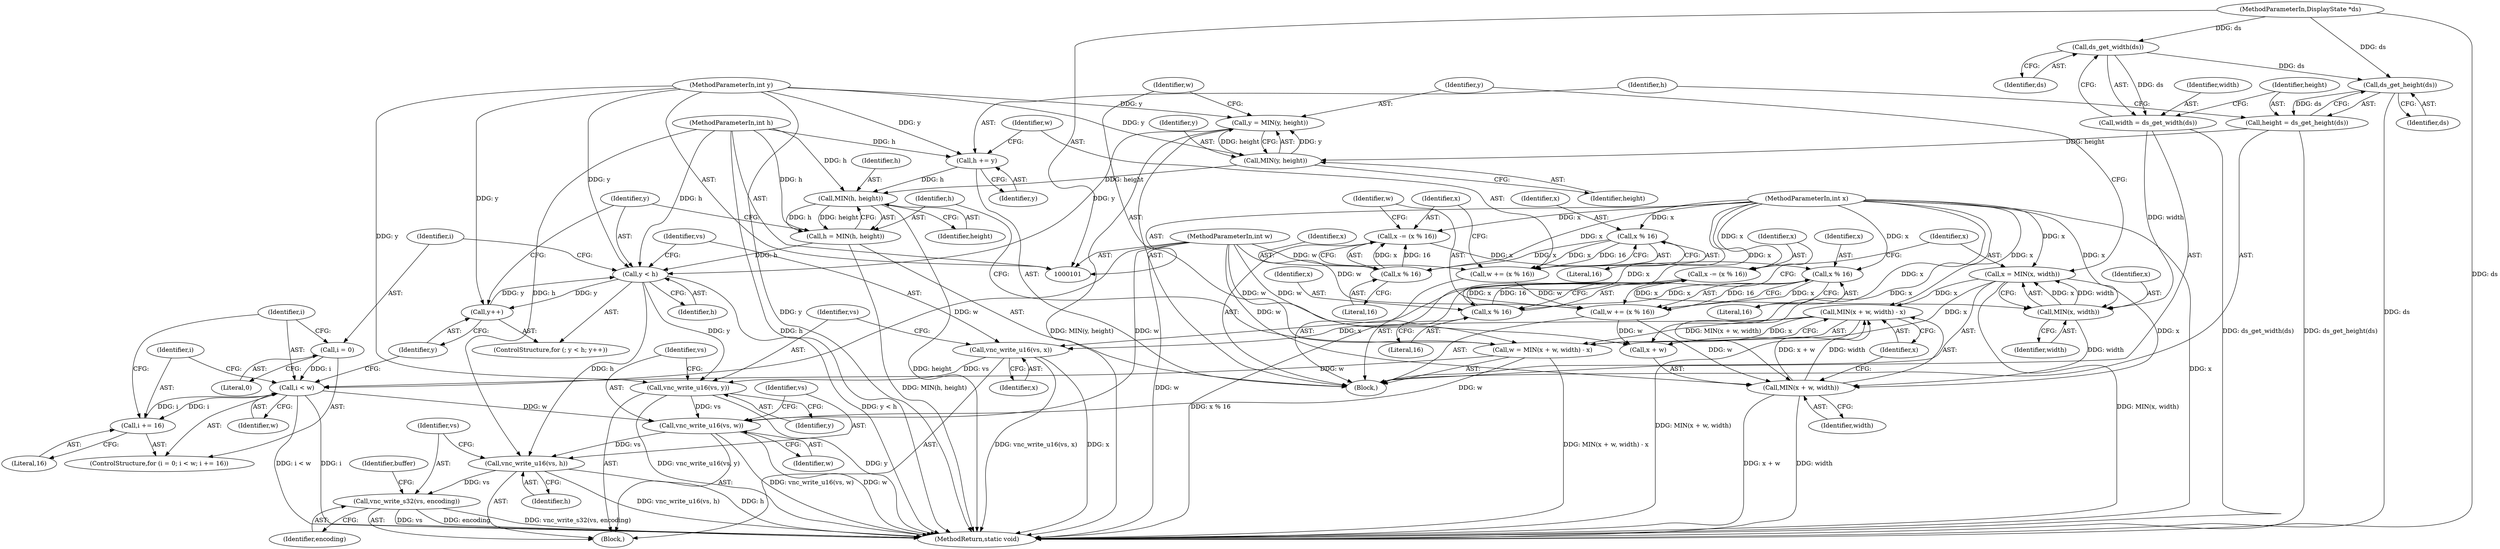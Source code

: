 digraph "0_qemu_9f64916da20eea67121d544698676295bbb105a7_10@API" {
"1000208" [label="(Call,vnc_write_s32(vs, encoding))"];
"1000205" [label="(Call,vnc_write_u16(vs, h))"];
"1000202" [label="(Call,vnc_write_u16(vs, w))"];
"1000199" [label="(Call,vnc_write_u16(vs, y))"];
"1000196" [label="(Call,vnc_write_u16(vs, x))"];
"1000167" [label="(Call,MIN(x + w, width) - x)"];
"1000168" [label="(Call,MIN(x + w, width))"];
"1000155" [label="(Call,x = MIN(x, width))"];
"1000157" [label="(Call,MIN(x, width))"];
"1000150" [label="(Call,x -= (x % 16))"];
"1000152" [label="(Call,x % 16)"];
"1000147" [label="(Call,x % 16)"];
"1000140" [label="(Call,x -= (x % 16))"];
"1000142" [label="(Call,x % 16)"];
"1000137" [label="(Call,x % 16)"];
"1000103" [label="(MethodParameterIn,int x)"];
"1000123" [label="(Call,width = ds_get_width(ds))"];
"1000125" [label="(Call,ds_get_width(ds))"];
"1000102" [label="(MethodParameterIn,DisplayState *ds)"];
"1000145" [label="(Call,w += (x % 16))"];
"1000135" [label="(Call,w += (x % 16))"];
"1000105" [label="(MethodParameterIn,int w)"];
"1000180" [label="(Call,y < h)"];
"1000183" [label="(Call,y++)"];
"1000104" [label="(MethodParameterIn,int y)"];
"1000160" [label="(Call,y = MIN(y, height))"];
"1000162" [label="(Call,MIN(y, height))"];
"1000128" [label="(Call,height = ds_get_height(ds))"];
"1000130" [label="(Call,ds_get_height(ds))"];
"1000174" [label="(Call,h = MIN(h, height))"];
"1000176" [label="(Call,MIN(h, height))"];
"1000132" [label="(Call,h += y)"];
"1000106" [label="(MethodParameterIn,int h)"];
"1000165" [label="(Call,w = MIN(x + w, width) - x)"];
"1000189" [label="(Call,i < w)"];
"1000186" [label="(Call,i = 0)"];
"1000192" [label="(Call,i += 16)"];
"1000135" [label="(Call,w += (x % 16))"];
"1000150" [label="(Call,x -= (x % 16))"];
"1000156" [label="(Identifier,x)"];
"1000163" [label="(Identifier,y)"];
"1000191" [label="(Identifier,w)"];
"1000161" [label="(Identifier,y)"];
"1000176" [label="(Call,MIN(h, height))"];
"1000199" [label="(Call,vnc_write_u16(vs, y))"];
"1000179" [label="(ControlStructure,for (; y < h; y++))"];
"1000107" [label="(Block,)"];
"1000125" [label="(Call,ds_get_width(ds))"];
"1000192" [label="(Call,i += 16)"];
"1000165" [label="(Call,w = MIN(x + w, width) - x)"];
"1000143" [label="(Identifier,x)"];
"1000154" [label="(Literal,16)"];
"1000196" [label="(Call,vnc_write_u16(vs, x))"];
"1000134" [label="(Identifier,y)"];
"1000172" [label="(Identifier,width)"];
"1000186" [label="(Call,i = 0)"];
"1000147" [label="(Call,x % 16)"];
"1000183" [label="(Call,y++)"];
"1000123" [label="(Call,width = ds_get_width(ds))"];
"1000185" [label="(ControlStructure,for (i = 0; i < w; i += 16))"];
"1000166" [label="(Identifier,w)"];
"1000104" [label="(MethodParameterIn,int y)"];
"1000142" [label="(Call,x % 16)"];
"1000132" [label="(Call,h += y)"];
"1000177" [label="(Identifier,h)"];
"1000203" [label="(Identifier,vs)"];
"1000148" [label="(Identifier,x)"];
"1000140" [label="(Call,x -= (x % 16))"];
"1000167" [label="(Call,MIN(x + w, width) - x)"];
"1000205" [label="(Call,vnc_write_u16(vs, h))"];
"1000131" [label="(Identifier,ds)"];
"1000174" [label="(Call,h = MIN(h, height))"];
"1000149" [label="(Literal,16)"];
"1000164" [label="(Identifier,height)"];
"1000184" [label="(Identifier,y)"];
"1000411" [label="(MethodReturn,static void)"];
"1000190" [label="(Identifier,i)"];
"1000182" [label="(Identifier,h)"];
"1000141" [label="(Identifier,x)"];
"1000151" [label="(Identifier,x)"];
"1000126" [label="(Identifier,ds)"];
"1000139" [label="(Literal,16)"];
"1000207" [label="(Identifier,h)"];
"1000160" [label="(Call,y = MIN(y, height))"];
"1000157" [label="(Call,MIN(x, width))"];
"1000138" [label="(Identifier,x)"];
"1000103" [label="(MethodParameterIn,int x)"];
"1000129" [label="(Identifier,height)"];
"1000128" [label="(Call,height = ds_get_height(ds))"];
"1000158" [label="(Identifier,x)"];
"1000187" [label="(Identifier,i)"];
"1000201" [label="(Identifier,y)"];
"1000130" [label="(Call,ds_get_height(ds))"];
"1000169" [label="(Call,x + w)"];
"1000189" [label="(Call,i < w)"];
"1000209" [label="(Identifier,vs)"];
"1000136" [label="(Identifier,w)"];
"1000168" [label="(Call,MIN(x + w, width))"];
"1000188" [label="(Literal,0)"];
"1000200" [label="(Identifier,vs)"];
"1000181" [label="(Identifier,y)"];
"1000206" [label="(Identifier,vs)"];
"1000159" [label="(Identifier,width)"];
"1000195" [label="(Block,)"];
"1000153" [label="(Identifier,x)"];
"1000180" [label="(Call,y < h)"];
"1000144" [label="(Literal,16)"];
"1000137" [label="(Call,x % 16)"];
"1000124" [label="(Identifier,width)"];
"1000202" [label="(Call,vnc_write_u16(vs, w))"];
"1000198" [label="(Identifier,x)"];
"1000197" [label="(Identifier,vs)"];
"1000146" [label="(Identifier,w)"];
"1000175" [label="(Identifier,h)"];
"1000162" [label="(Call,MIN(y, height))"];
"1000155" [label="(Call,x = MIN(x, width))"];
"1000194" [label="(Literal,16)"];
"1000204" [label="(Identifier,w)"];
"1000216" [label="(Identifier,buffer)"];
"1000210" [label="(Identifier,encoding)"];
"1000133" [label="(Identifier,h)"];
"1000102" [label="(MethodParameterIn,DisplayState *ds)"];
"1000178" [label="(Identifier,height)"];
"1000173" [label="(Identifier,x)"];
"1000208" [label="(Call,vnc_write_s32(vs, encoding))"];
"1000145" [label="(Call,w += (x % 16))"];
"1000105" [label="(MethodParameterIn,int w)"];
"1000193" [label="(Identifier,i)"];
"1000152" [label="(Call,x % 16)"];
"1000106" [label="(MethodParameterIn,int h)"];
"1000208" -> "1000195"  [label="AST: "];
"1000208" -> "1000210"  [label="CFG: "];
"1000209" -> "1000208"  [label="AST: "];
"1000210" -> "1000208"  [label="AST: "];
"1000216" -> "1000208"  [label="CFG: "];
"1000208" -> "1000411"  [label="DDG: vs"];
"1000208" -> "1000411"  [label="DDG: encoding"];
"1000208" -> "1000411"  [label="DDG: vnc_write_s32(vs, encoding)"];
"1000205" -> "1000208"  [label="DDG: vs"];
"1000205" -> "1000195"  [label="AST: "];
"1000205" -> "1000207"  [label="CFG: "];
"1000206" -> "1000205"  [label="AST: "];
"1000207" -> "1000205"  [label="AST: "];
"1000209" -> "1000205"  [label="CFG: "];
"1000205" -> "1000411"  [label="DDG: h"];
"1000205" -> "1000411"  [label="DDG: vnc_write_u16(vs, h)"];
"1000202" -> "1000205"  [label="DDG: vs"];
"1000180" -> "1000205"  [label="DDG: h"];
"1000106" -> "1000205"  [label="DDG: h"];
"1000202" -> "1000195"  [label="AST: "];
"1000202" -> "1000204"  [label="CFG: "];
"1000203" -> "1000202"  [label="AST: "];
"1000204" -> "1000202"  [label="AST: "];
"1000206" -> "1000202"  [label="CFG: "];
"1000202" -> "1000411"  [label="DDG: w"];
"1000202" -> "1000411"  [label="DDG: vnc_write_u16(vs, w)"];
"1000199" -> "1000202"  [label="DDG: vs"];
"1000165" -> "1000202"  [label="DDG: w"];
"1000189" -> "1000202"  [label="DDG: w"];
"1000105" -> "1000202"  [label="DDG: w"];
"1000199" -> "1000195"  [label="AST: "];
"1000199" -> "1000201"  [label="CFG: "];
"1000200" -> "1000199"  [label="AST: "];
"1000201" -> "1000199"  [label="AST: "];
"1000203" -> "1000199"  [label="CFG: "];
"1000199" -> "1000411"  [label="DDG: y"];
"1000199" -> "1000411"  [label="DDG: vnc_write_u16(vs, y)"];
"1000196" -> "1000199"  [label="DDG: vs"];
"1000180" -> "1000199"  [label="DDG: y"];
"1000104" -> "1000199"  [label="DDG: y"];
"1000196" -> "1000195"  [label="AST: "];
"1000196" -> "1000198"  [label="CFG: "];
"1000197" -> "1000196"  [label="AST: "];
"1000198" -> "1000196"  [label="AST: "];
"1000200" -> "1000196"  [label="CFG: "];
"1000196" -> "1000411"  [label="DDG: vnc_write_u16(vs, x)"];
"1000196" -> "1000411"  [label="DDG: x"];
"1000167" -> "1000196"  [label="DDG: x"];
"1000103" -> "1000196"  [label="DDG: x"];
"1000167" -> "1000165"  [label="AST: "];
"1000167" -> "1000173"  [label="CFG: "];
"1000168" -> "1000167"  [label="AST: "];
"1000173" -> "1000167"  [label="AST: "];
"1000165" -> "1000167"  [label="CFG: "];
"1000167" -> "1000411"  [label="DDG: MIN(x + w, width)"];
"1000167" -> "1000165"  [label="DDG: MIN(x + w, width)"];
"1000167" -> "1000165"  [label="DDG: x"];
"1000168" -> "1000167"  [label="DDG: x + w"];
"1000168" -> "1000167"  [label="DDG: width"];
"1000103" -> "1000167"  [label="DDG: x"];
"1000155" -> "1000167"  [label="DDG: x"];
"1000168" -> "1000172"  [label="CFG: "];
"1000169" -> "1000168"  [label="AST: "];
"1000172" -> "1000168"  [label="AST: "];
"1000173" -> "1000168"  [label="CFG: "];
"1000168" -> "1000411"  [label="DDG: width"];
"1000168" -> "1000411"  [label="DDG: x + w"];
"1000155" -> "1000168"  [label="DDG: x"];
"1000103" -> "1000168"  [label="DDG: x"];
"1000145" -> "1000168"  [label="DDG: w"];
"1000105" -> "1000168"  [label="DDG: w"];
"1000157" -> "1000168"  [label="DDG: width"];
"1000155" -> "1000107"  [label="AST: "];
"1000155" -> "1000157"  [label="CFG: "];
"1000156" -> "1000155"  [label="AST: "];
"1000157" -> "1000155"  [label="AST: "];
"1000161" -> "1000155"  [label="CFG: "];
"1000155" -> "1000411"  [label="DDG: MIN(x, width)"];
"1000157" -> "1000155"  [label="DDG: x"];
"1000157" -> "1000155"  [label="DDG: width"];
"1000103" -> "1000155"  [label="DDG: x"];
"1000155" -> "1000169"  [label="DDG: x"];
"1000157" -> "1000159"  [label="CFG: "];
"1000158" -> "1000157"  [label="AST: "];
"1000159" -> "1000157"  [label="AST: "];
"1000150" -> "1000157"  [label="DDG: x"];
"1000103" -> "1000157"  [label="DDG: x"];
"1000123" -> "1000157"  [label="DDG: width"];
"1000150" -> "1000107"  [label="AST: "];
"1000150" -> "1000152"  [label="CFG: "];
"1000151" -> "1000150"  [label="AST: "];
"1000152" -> "1000150"  [label="AST: "];
"1000156" -> "1000150"  [label="CFG: "];
"1000150" -> "1000411"  [label="DDG: x % 16"];
"1000152" -> "1000150"  [label="DDG: x"];
"1000152" -> "1000150"  [label="DDG: 16"];
"1000103" -> "1000150"  [label="DDG: x"];
"1000152" -> "1000154"  [label="CFG: "];
"1000153" -> "1000152"  [label="AST: "];
"1000154" -> "1000152"  [label="AST: "];
"1000147" -> "1000152"  [label="DDG: x"];
"1000103" -> "1000152"  [label="DDG: x"];
"1000147" -> "1000145"  [label="AST: "];
"1000147" -> "1000149"  [label="CFG: "];
"1000148" -> "1000147"  [label="AST: "];
"1000149" -> "1000147"  [label="AST: "];
"1000145" -> "1000147"  [label="CFG: "];
"1000147" -> "1000145"  [label="DDG: x"];
"1000147" -> "1000145"  [label="DDG: 16"];
"1000140" -> "1000147"  [label="DDG: x"];
"1000103" -> "1000147"  [label="DDG: x"];
"1000140" -> "1000107"  [label="AST: "];
"1000140" -> "1000142"  [label="CFG: "];
"1000141" -> "1000140"  [label="AST: "];
"1000142" -> "1000140"  [label="AST: "];
"1000146" -> "1000140"  [label="CFG: "];
"1000142" -> "1000140"  [label="DDG: x"];
"1000142" -> "1000140"  [label="DDG: 16"];
"1000103" -> "1000140"  [label="DDG: x"];
"1000142" -> "1000144"  [label="CFG: "];
"1000143" -> "1000142"  [label="AST: "];
"1000144" -> "1000142"  [label="AST: "];
"1000137" -> "1000142"  [label="DDG: x"];
"1000103" -> "1000142"  [label="DDG: x"];
"1000137" -> "1000135"  [label="AST: "];
"1000137" -> "1000139"  [label="CFG: "];
"1000138" -> "1000137"  [label="AST: "];
"1000139" -> "1000137"  [label="AST: "];
"1000135" -> "1000137"  [label="CFG: "];
"1000137" -> "1000135"  [label="DDG: x"];
"1000137" -> "1000135"  [label="DDG: 16"];
"1000103" -> "1000137"  [label="DDG: x"];
"1000103" -> "1000101"  [label="AST: "];
"1000103" -> "1000411"  [label="DDG: x"];
"1000103" -> "1000169"  [label="DDG: x"];
"1000123" -> "1000107"  [label="AST: "];
"1000123" -> "1000125"  [label="CFG: "];
"1000124" -> "1000123"  [label="AST: "];
"1000125" -> "1000123"  [label="AST: "];
"1000129" -> "1000123"  [label="CFG: "];
"1000123" -> "1000411"  [label="DDG: ds_get_width(ds)"];
"1000125" -> "1000123"  [label="DDG: ds"];
"1000125" -> "1000126"  [label="CFG: "];
"1000126" -> "1000125"  [label="AST: "];
"1000102" -> "1000125"  [label="DDG: ds"];
"1000125" -> "1000130"  [label="DDG: ds"];
"1000102" -> "1000101"  [label="AST: "];
"1000102" -> "1000411"  [label="DDG: ds"];
"1000102" -> "1000130"  [label="DDG: ds"];
"1000145" -> "1000107"  [label="AST: "];
"1000146" -> "1000145"  [label="AST: "];
"1000151" -> "1000145"  [label="CFG: "];
"1000135" -> "1000145"  [label="DDG: w"];
"1000105" -> "1000145"  [label="DDG: w"];
"1000145" -> "1000169"  [label="DDG: w"];
"1000135" -> "1000107"  [label="AST: "];
"1000136" -> "1000135"  [label="AST: "];
"1000141" -> "1000135"  [label="CFG: "];
"1000105" -> "1000135"  [label="DDG: w"];
"1000105" -> "1000101"  [label="AST: "];
"1000105" -> "1000411"  [label="DDG: w"];
"1000105" -> "1000165"  [label="DDG: w"];
"1000105" -> "1000169"  [label="DDG: w"];
"1000105" -> "1000189"  [label="DDG: w"];
"1000180" -> "1000179"  [label="AST: "];
"1000180" -> "1000182"  [label="CFG: "];
"1000181" -> "1000180"  [label="AST: "];
"1000182" -> "1000180"  [label="AST: "];
"1000187" -> "1000180"  [label="CFG: "];
"1000197" -> "1000180"  [label="CFG: "];
"1000180" -> "1000411"  [label="DDG: y < h"];
"1000183" -> "1000180"  [label="DDG: y"];
"1000160" -> "1000180"  [label="DDG: y"];
"1000104" -> "1000180"  [label="DDG: y"];
"1000174" -> "1000180"  [label="DDG: h"];
"1000106" -> "1000180"  [label="DDG: h"];
"1000180" -> "1000183"  [label="DDG: y"];
"1000183" -> "1000179"  [label="AST: "];
"1000183" -> "1000184"  [label="CFG: "];
"1000184" -> "1000183"  [label="AST: "];
"1000181" -> "1000183"  [label="CFG: "];
"1000104" -> "1000183"  [label="DDG: y"];
"1000104" -> "1000101"  [label="AST: "];
"1000104" -> "1000411"  [label="DDG: y"];
"1000104" -> "1000132"  [label="DDG: y"];
"1000104" -> "1000160"  [label="DDG: y"];
"1000104" -> "1000162"  [label="DDG: y"];
"1000160" -> "1000107"  [label="AST: "];
"1000160" -> "1000162"  [label="CFG: "];
"1000161" -> "1000160"  [label="AST: "];
"1000162" -> "1000160"  [label="AST: "];
"1000166" -> "1000160"  [label="CFG: "];
"1000160" -> "1000411"  [label="DDG: MIN(y, height)"];
"1000162" -> "1000160"  [label="DDG: y"];
"1000162" -> "1000160"  [label="DDG: height"];
"1000162" -> "1000164"  [label="CFG: "];
"1000163" -> "1000162"  [label="AST: "];
"1000164" -> "1000162"  [label="AST: "];
"1000128" -> "1000162"  [label="DDG: height"];
"1000162" -> "1000176"  [label="DDG: height"];
"1000128" -> "1000107"  [label="AST: "];
"1000128" -> "1000130"  [label="CFG: "];
"1000129" -> "1000128"  [label="AST: "];
"1000130" -> "1000128"  [label="AST: "];
"1000133" -> "1000128"  [label="CFG: "];
"1000128" -> "1000411"  [label="DDG: ds_get_height(ds)"];
"1000130" -> "1000128"  [label="DDG: ds"];
"1000130" -> "1000131"  [label="CFG: "];
"1000131" -> "1000130"  [label="AST: "];
"1000130" -> "1000411"  [label="DDG: ds"];
"1000174" -> "1000107"  [label="AST: "];
"1000174" -> "1000176"  [label="CFG: "];
"1000175" -> "1000174"  [label="AST: "];
"1000176" -> "1000174"  [label="AST: "];
"1000181" -> "1000174"  [label="CFG: "];
"1000174" -> "1000411"  [label="DDG: MIN(h, height)"];
"1000176" -> "1000174"  [label="DDG: h"];
"1000176" -> "1000174"  [label="DDG: height"];
"1000106" -> "1000174"  [label="DDG: h"];
"1000176" -> "1000178"  [label="CFG: "];
"1000177" -> "1000176"  [label="AST: "];
"1000178" -> "1000176"  [label="AST: "];
"1000176" -> "1000411"  [label="DDG: height"];
"1000132" -> "1000176"  [label="DDG: h"];
"1000106" -> "1000176"  [label="DDG: h"];
"1000132" -> "1000107"  [label="AST: "];
"1000132" -> "1000134"  [label="CFG: "];
"1000133" -> "1000132"  [label="AST: "];
"1000134" -> "1000132"  [label="AST: "];
"1000136" -> "1000132"  [label="CFG: "];
"1000106" -> "1000132"  [label="DDG: h"];
"1000106" -> "1000101"  [label="AST: "];
"1000106" -> "1000411"  [label="DDG: h"];
"1000165" -> "1000107"  [label="AST: "];
"1000166" -> "1000165"  [label="AST: "];
"1000175" -> "1000165"  [label="CFG: "];
"1000165" -> "1000411"  [label="DDG: MIN(x + w, width) - x"];
"1000165" -> "1000189"  [label="DDG: w"];
"1000189" -> "1000185"  [label="AST: "];
"1000189" -> "1000191"  [label="CFG: "];
"1000190" -> "1000189"  [label="AST: "];
"1000191" -> "1000189"  [label="AST: "];
"1000193" -> "1000189"  [label="CFG: "];
"1000184" -> "1000189"  [label="CFG: "];
"1000189" -> "1000411"  [label="DDG: i"];
"1000189" -> "1000411"  [label="DDG: i < w"];
"1000186" -> "1000189"  [label="DDG: i"];
"1000192" -> "1000189"  [label="DDG: i"];
"1000189" -> "1000192"  [label="DDG: i"];
"1000186" -> "1000185"  [label="AST: "];
"1000186" -> "1000188"  [label="CFG: "];
"1000187" -> "1000186"  [label="AST: "];
"1000188" -> "1000186"  [label="AST: "];
"1000190" -> "1000186"  [label="CFG: "];
"1000192" -> "1000185"  [label="AST: "];
"1000192" -> "1000194"  [label="CFG: "];
"1000193" -> "1000192"  [label="AST: "];
"1000194" -> "1000192"  [label="AST: "];
"1000190" -> "1000192"  [label="CFG: "];
}
